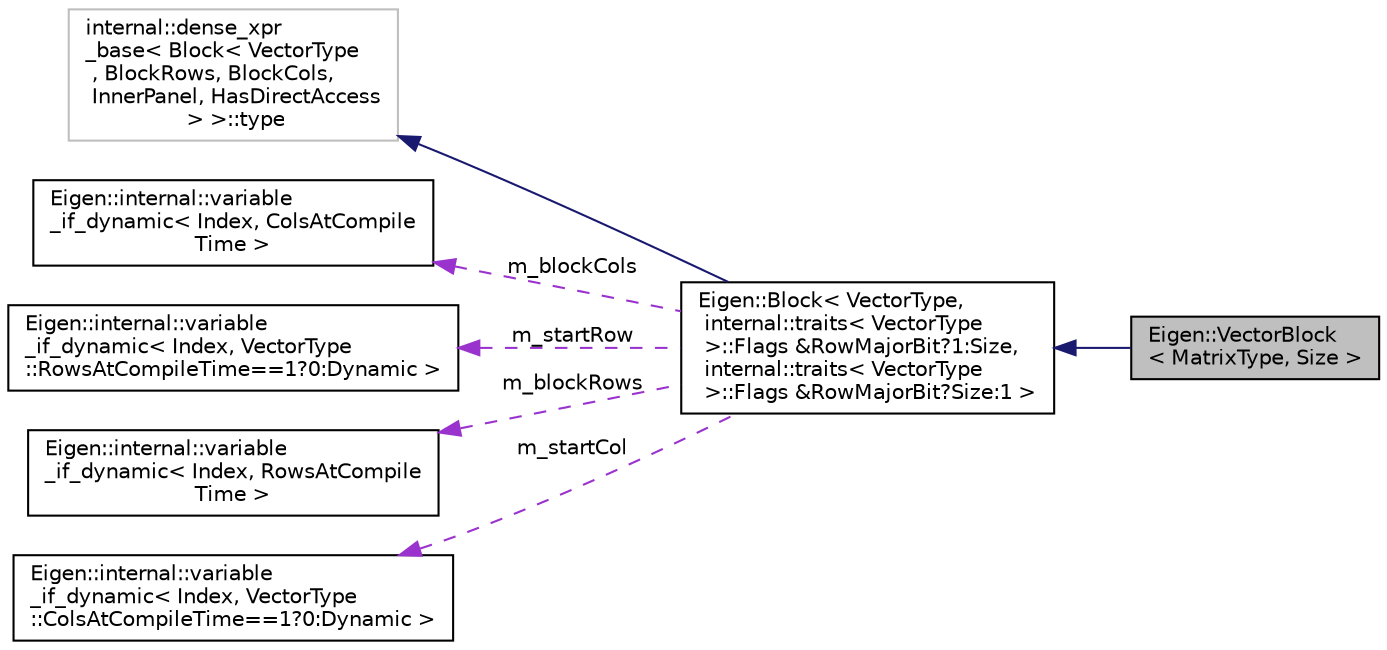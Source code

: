 digraph "Eigen::VectorBlock&lt; MatrixType, Size &gt;"
{
  edge [fontname="Helvetica",fontsize="10",labelfontname="Helvetica",labelfontsize="10"];
  node [fontname="Helvetica",fontsize="10",shape=record];
  rankdir="LR";
  Node1 [label="Eigen::VectorBlock\l\< MatrixType, Size \>",height=0.2,width=0.4,color="black", fillcolor="grey75", style="filled" fontcolor="black"];
  Node2 -> Node1 [dir="back",color="midnightblue",fontsize="10",style="solid",fontname="Helvetica"];
  Node2 [label="Eigen::Block\< VectorType,\l internal::traits\< VectorType\l \>::Flags &RowMajorBit?1:Size,\l internal::traits\< VectorType\l \>::Flags &RowMajorBit?Size:1 \>",height=0.2,width=0.4,color="black", fillcolor="white", style="filled",URL="$classEigen_1_1Block.html"];
  Node3 -> Node2 [dir="back",color="midnightblue",fontsize="10",style="solid",fontname="Helvetica"];
  Node3 [label="internal::dense_xpr\l_base\< Block\< VectorType\l , BlockRows, BlockCols,\l InnerPanel, HasDirectAccess\l \> \>::type",height=0.2,width=0.4,color="grey75", fillcolor="white", style="filled"];
  Node4 -> Node2 [dir="back",color="darkorchid3",fontsize="10",style="dashed",label=" m_blockCols" ,fontname="Helvetica"];
  Node4 [label="Eigen::internal::variable\l_if_dynamic\< Index, ColsAtCompile\lTime \>",height=0.2,width=0.4,color="black", fillcolor="white", style="filled",URL="$classEigen_1_1internal_1_1variable__if__dynamic.html"];
  Node5 -> Node2 [dir="back",color="darkorchid3",fontsize="10",style="dashed",label=" m_startRow" ,fontname="Helvetica"];
  Node5 [label="Eigen::internal::variable\l_if_dynamic\< Index, VectorType\l::RowsAtCompileTime==1?0:Dynamic \>",height=0.2,width=0.4,color="black", fillcolor="white", style="filled",URL="$classEigen_1_1internal_1_1variable__if__dynamic.html"];
  Node6 -> Node2 [dir="back",color="darkorchid3",fontsize="10",style="dashed",label=" m_blockRows" ,fontname="Helvetica"];
  Node6 [label="Eigen::internal::variable\l_if_dynamic\< Index, RowsAtCompile\lTime \>",height=0.2,width=0.4,color="black", fillcolor="white", style="filled",URL="$classEigen_1_1internal_1_1variable__if__dynamic.html"];
  Node7 -> Node2 [dir="back",color="darkorchid3",fontsize="10",style="dashed",label=" m_startCol" ,fontname="Helvetica"];
  Node7 [label="Eigen::internal::variable\l_if_dynamic\< Index, VectorType\l::ColsAtCompileTime==1?0:Dynamic \>",height=0.2,width=0.4,color="black", fillcolor="white", style="filled",URL="$classEigen_1_1internal_1_1variable__if__dynamic.html"];
}
